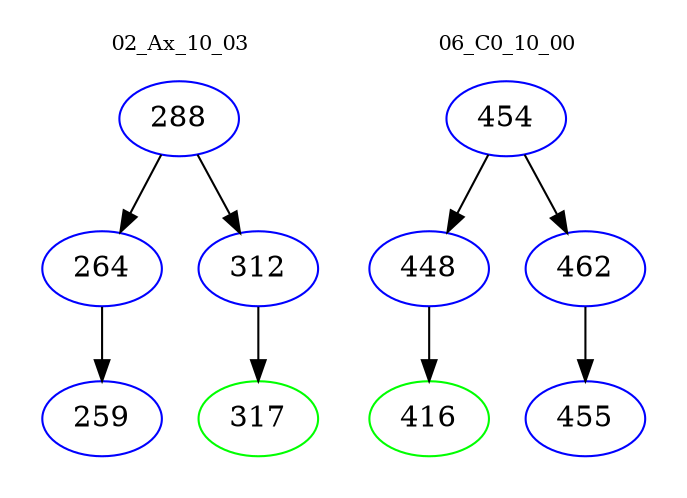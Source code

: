 digraph{
subgraph cluster_0 {
color = white
label = "02_Ax_10_03";
fontsize=10;
T0_288 [label="288", color="blue"]
T0_288 -> T0_264 [color="black"]
T0_264 [label="264", color="blue"]
T0_264 -> T0_259 [color="black"]
T0_259 [label="259", color="blue"]
T0_288 -> T0_312 [color="black"]
T0_312 [label="312", color="blue"]
T0_312 -> T0_317 [color="black"]
T0_317 [label="317", color="green"]
}
subgraph cluster_1 {
color = white
label = "06_C0_10_00";
fontsize=10;
T1_454 [label="454", color="blue"]
T1_454 -> T1_448 [color="black"]
T1_448 [label="448", color="blue"]
T1_448 -> T1_416 [color="black"]
T1_416 [label="416", color="green"]
T1_454 -> T1_462 [color="black"]
T1_462 [label="462", color="blue"]
T1_462 -> T1_455 [color="black"]
T1_455 [label="455", color="blue"]
}
}
